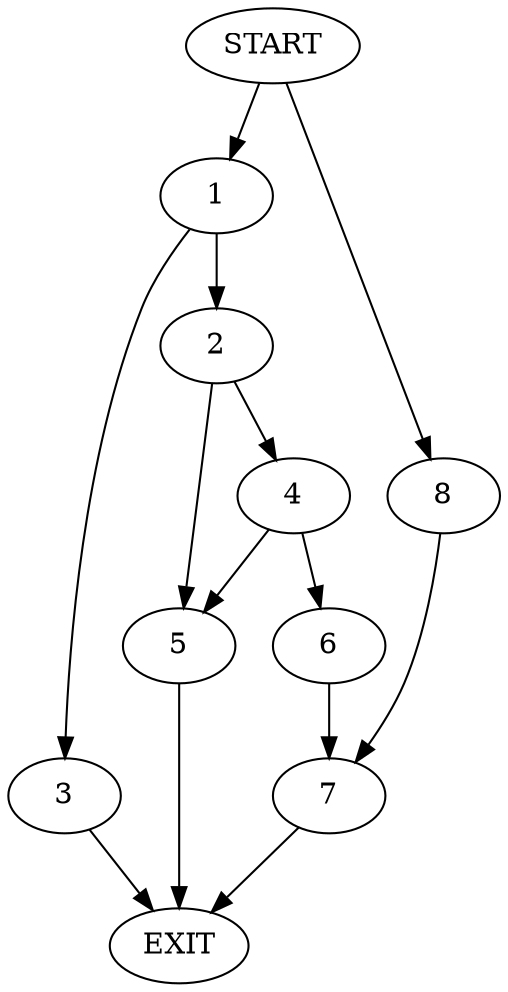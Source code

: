digraph {
0 [label="START"]
9 [label="EXIT"]
0 -> 1
1 -> 2
1 -> 3
2 -> 4
2 -> 5
3 -> 9
5 -> 9
4 -> 5
4 -> 6
6 -> 7
7 -> 9
0 -> 8
8 -> 7
}
